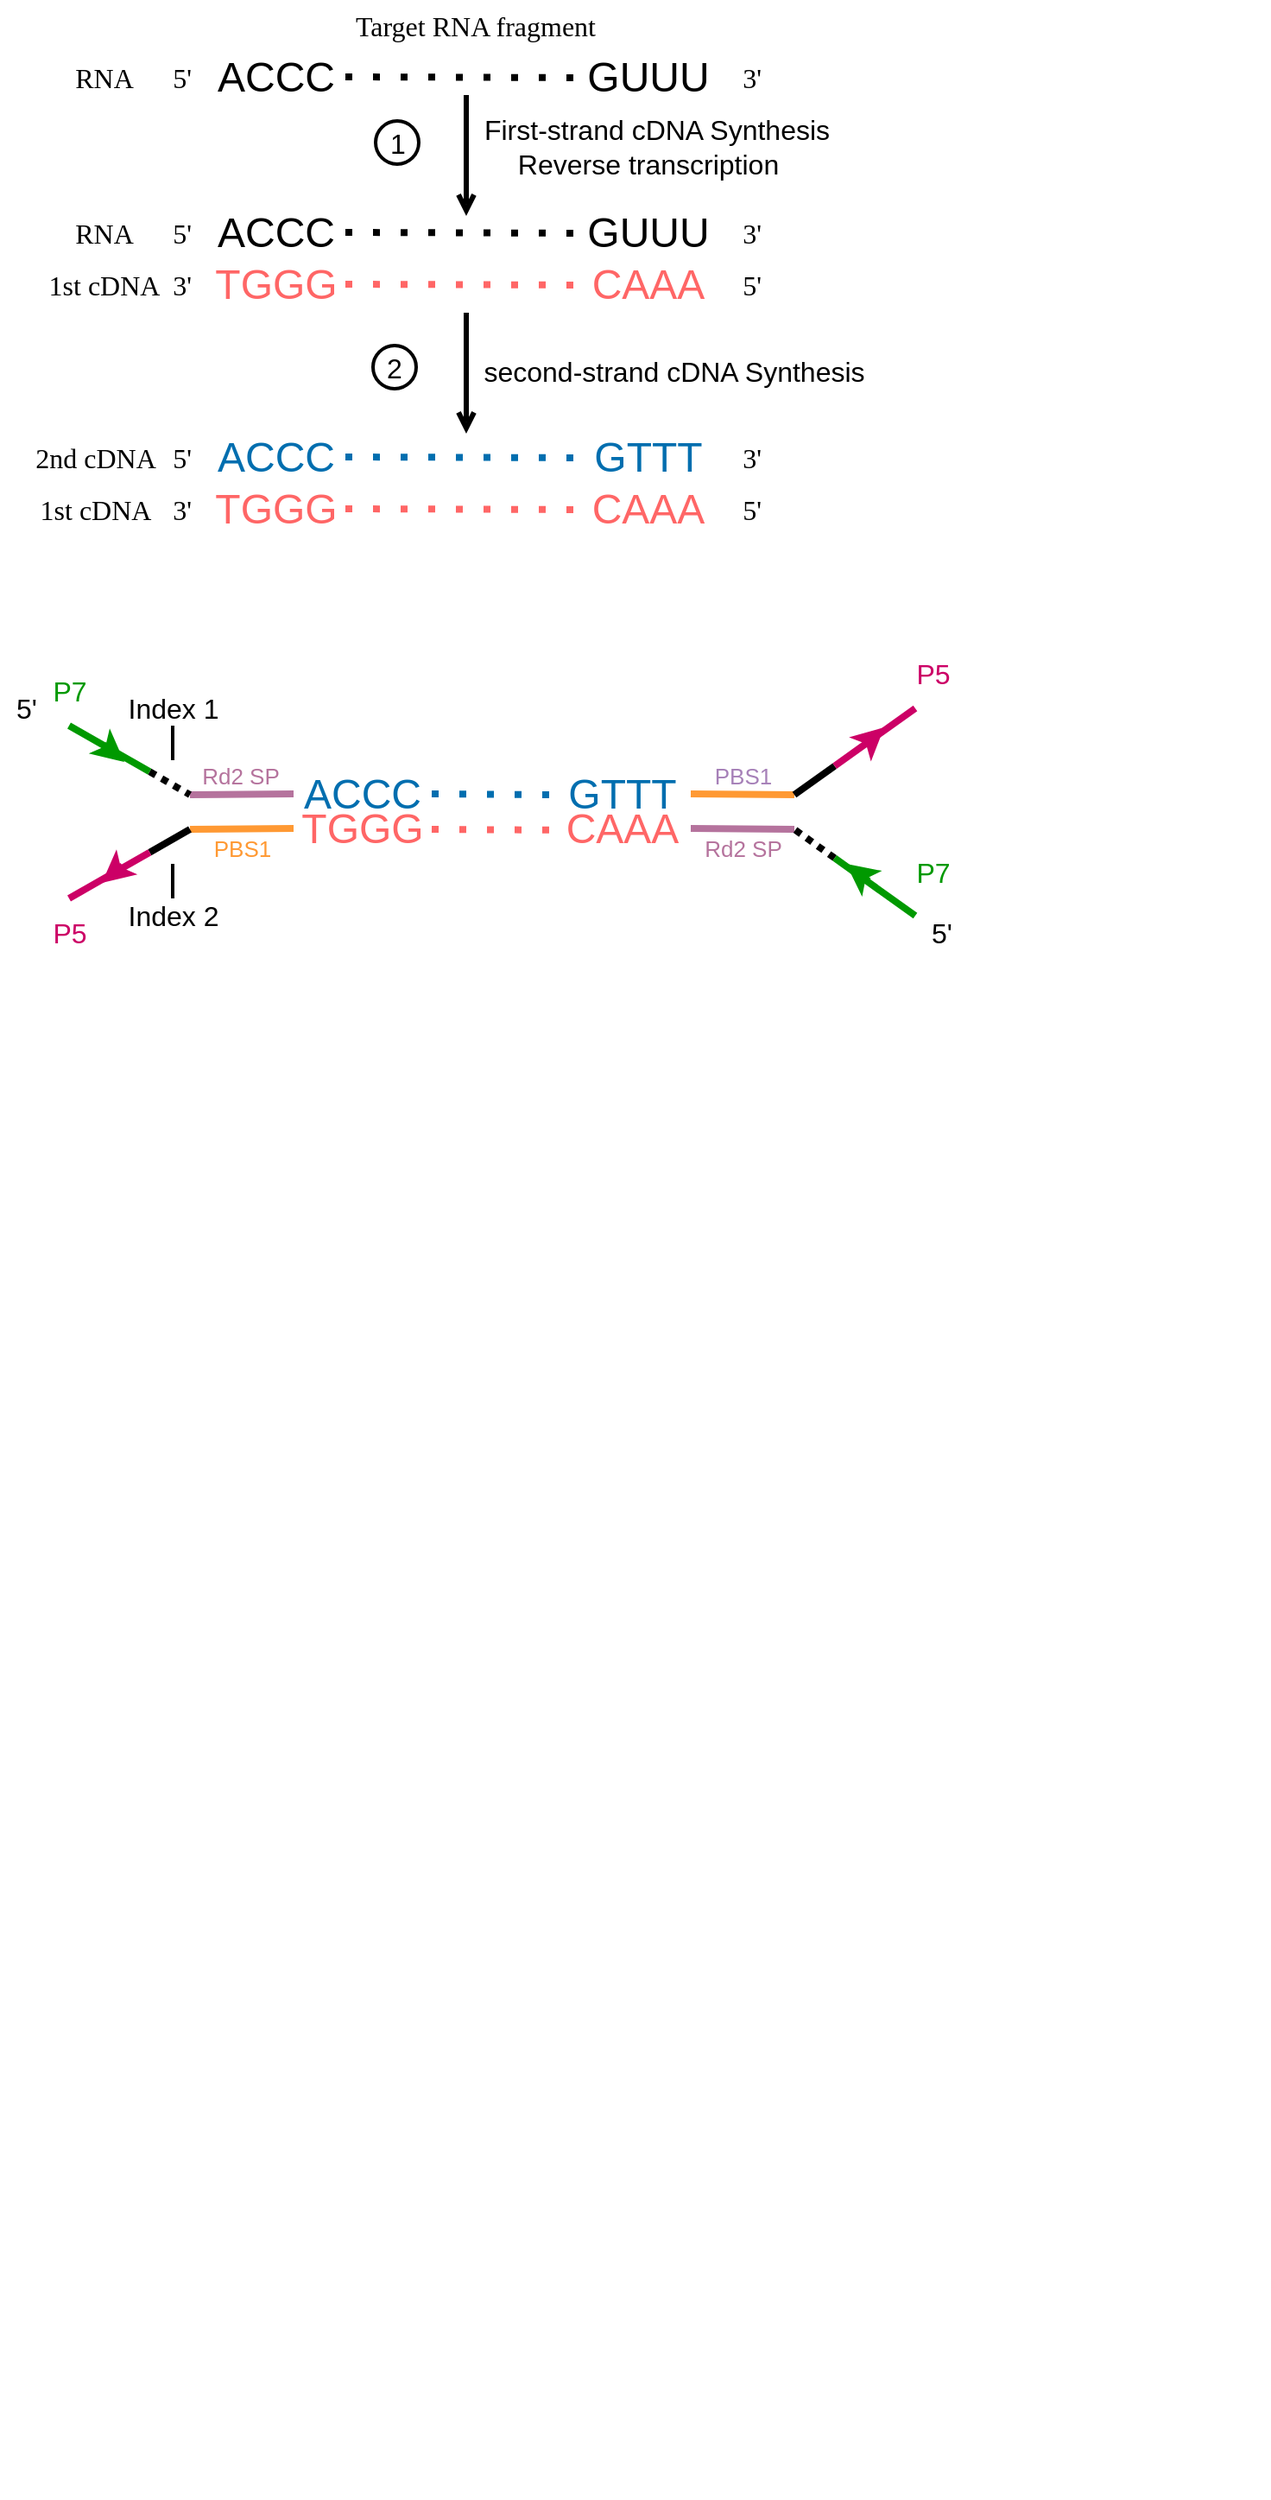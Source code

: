 <mxfile version="14.2.7" type="github">
  <diagram id="qpUF7cWEanEgtJ4Kv6Ic" name="Page-1">
    <mxGraphModel dx="770" dy="598" grid="1" gridSize="10" guides="1" tooltips="1" connect="1" arrows="1" fold="1" page="1" pageScale="1" pageWidth="1169" pageHeight="827" math="0" shadow="0">
      <root>
        <mxCell id="0" />
        <mxCell id="1" parent="0" />
        <mxCell id="okpHjbPYMbPtX3PwwOW8-1" value="" style="group" vertex="1" connectable="0" parent="1">
          <mxGeometry x="620" y="816" width="650" height="640" as="geometry" />
        </mxCell>
        <mxCell id="okpHjbPYMbPtX3PwwOW8-2" value="" style="group;labelBackgroundColor=#FFFFFF;labelBorderColor=#FFFFFF;" vertex="1" connectable="0" parent="okpHjbPYMbPtX3PwwOW8-1">
          <mxGeometry width="650" height="640" as="geometry" />
        </mxCell>
        <mxCell id="okpHjbPYMbPtX3PwwOW8-3" value="" style="group" vertex="1" connectable="0" parent="1">
          <mxGeometry x="580" y="740" width="630" height="280" as="geometry" />
        </mxCell>
        <mxCell id="okpHjbPYMbPtX3PwwOW8-59" value="" style="group" vertex="1" connectable="0" parent="1">
          <mxGeometry x="675" y="135" width="280" height="20" as="geometry" />
        </mxCell>
        <mxCell id="okpHjbPYMbPtX3PwwOW8-60" value="&lt;font style=&quot;font-size: 24px&quot;&gt;ACCC&lt;/font&gt;" style="text;html=1;strokeColor=none;fillColor=none;align=center;verticalAlign=middle;whiteSpace=wrap;rounded=0;" vertex="1" parent="okpHjbPYMbPtX3PwwOW8-59">
          <mxGeometry width="40" height="20" as="geometry" />
        </mxCell>
        <mxCell id="okpHjbPYMbPtX3PwwOW8-61" value="" style="endArrow=none;dashed=1;html=1;dashPattern=1 3;strokeWidth=4;" edge="1" parent="okpHjbPYMbPtX3PwwOW8-59">
          <mxGeometry width="50" height="50" relative="1" as="geometry">
            <mxPoint x="60" y="9.5" as="sourcePoint" />
            <mxPoint x="200" y="10" as="targetPoint" />
          </mxGeometry>
        </mxCell>
        <mxCell id="okpHjbPYMbPtX3PwwOW8-62" value="&lt;font style=&quot;font-size: 24px&quot;&gt;GUUU&lt;/font&gt;" style="text;html=1;align=center;verticalAlign=middle;resizable=0;points=[];autosize=1;" vertex="1" parent="okpHjbPYMbPtX3PwwOW8-59">
          <mxGeometry x="190" width="90" height="20" as="geometry" />
        </mxCell>
        <mxCell id="okpHjbPYMbPtX3PwwOW8-63" value="" style="group" vertex="1" connectable="0" parent="1">
          <mxGeometry x="675" y="165" width="280" height="20" as="geometry" />
        </mxCell>
        <mxCell id="okpHjbPYMbPtX3PwwOW8-64" value="&lt;font size=&quot;5&quot; color=&quot;#ff6666&quot;&gt;TGGG&lt;/font&gt;" style="text;html=1;strokeColor=none;fillColor=none;align=center;verticalAlign=middle;whiteSpace=wrap;rounded=0;" vertex="1" parent="okpHjbPYMbPtX3PwwOW8-63">
          <mxGeometry width="40" height="20" as="geometry" />
        </mxCell>
        <mxCell id="okpHjbPYMbPtX3PwwOW8-65" value="" style="endArrow=none;dashed=1;html=1;dashPattern=1 3;strokeWidth=4;strokeColor=#FF6666;" edge="1" parent="okpHjbPYMbPtX3PwwOW8-63">
          <mxGeometry width="50" height="50" relative="1" as="geometry">
            <mxPoint x="60" y="9.5" as="sourcePoint" />
            <mxPoint x="200" y="10" as="targetPoint" />
          </mxGeometry>
        </mxCell>
        <mxCell id="okpHjbPYMbPtX3PwwOW8-66" value="&lt;font style=&quot;font-size: 24px&quot; color=&quot;#ff6666&quot;&gt;CAAA&lt;/font&gt;" style="text;html=1;align=center;verticalAlign=middle;resizable=0;points=[];autosize=1;" vertex="1" parent="okpHjbPYMbPtX3PwwOW8-63">
          <mxGeometry x="195" width="80" height="20" as="geometry" />
        </mxCell>
        <mxCell id="okpHjbPYMbPtX3PwwOW8-67" value="" style="group" vertex="1" connectable="0" parent="1">
          <mxGeometry x="675" y="45" width="280" height="20" as="geometry" />
        </mxCell>
        <mxCell id="okpHjbPYMbPtX3PwwOW8-68" value="&lt;font style=&quot;font-size: 24px&quot;&gt;ACCC&lt;/font&gt;" style="text;html=1;strokeColor=none;fillColor=none;align=center;verticalAlign=middle;whiteSpace=wrap;rounded=0;" vertex="1" parent="okpHjbPYMbPtX3PwwOW8-67">
          <mxGeometry width="40" height="20" as="geometry" />
        </mxCell>
        <mxCell id="okpHjbPYMbPtX3PwwOW8-69" value="" style="endArrow=none;dashed=1;html=1;dashPattern=1 3;strokeWidth=4;" edge="1" parent="okpHjbPYMbPtX3PwwOW8-67">
          <mxGeometry width="50" height="50" relative="1" as="geometry">
            <mxPoint x="60" y="9.5" as="sourcePoint" />
            <mxPoint x="200" y="10" as="targetPoint" />
          </mxGeometry>
        </mxCell>
        <mxCell id="okpHjbPYMbPtX3PwwOW8-70" value="&lt;font style=&quot;font-size: 24px&quot;&gt;GUUU&lt;/font&gt;" style="text;html=1;align=center;verticalAlign=middle;resizable=0;points=[];autosize=1;" vertex="1" parent="okpHjbPYMbPtX3PwwOW8-67">
          <mxGeometry x="190" width="90" height="20" as="geometry" />
        </mxCell>
        <mxCell id="okpHjbPYMbPtX3PwwOW8-71" value="&lt;font style=&quot;font-size: 16px&quot; face=&quot;Georgia&quot;&gt;Target RNA fragment&lt;/font&gt;" style="text;html=1;align=center;verticalAlign=middle;resizable=0;points=[];autosize=1;fontSize=16;" vertex="1" parent="1">
          <mxGeometry x="725" y="10" width="170" height="30" as="geometry" />
        </mxCell>
        <mxCell id="okpHjbPYMbPtX3PwwOW8-72" value="" style="endArrow=open;html=1;strokeWidth=3;fillColor=#dae8fc;endFill=0;" edge="1" parent="1">
          <mxGeometry x="515" y="10" width="50" height="50" as="geometry">
            <mxPoint x="805" y="65" as="sourcePoint" />
            <mxPoint x="805" y="135" as="targetPoint" />
          </mxGeometry>
        </mxCell>
        <mxCell id="okpHjbPYMbPtX3PwwOW8-73" value="&lt;font face=&quot;Georgia&quot;&gt;RNA&lt;/font&gt;" style="text;html=1;align=center;verticalAlign=middle;resizable=0;points=[];autosize=1;fontSize=16;" vertex="1" parent="1">
          <mxGeometry x="570" y="40" width="50" height="30" as="geometry" />
        </mxCell>
        <mxCell id="okpHjbPYMbPtX3PwwOW8-74" value="&lt;font face=&quot;Georgia&quot;&gt;RNA&lt;/font&gt;" style="text;html=1;align=center;verticalAlign=middle;resizable=0;points=[];autosize=1;fontSize=16;" vertex="1" parent="1">
          <mxGeometry x="570" y="130" width="50" height="30" as="geometry" />
        </mxCell>
        <mxCell id="okpHjbPYMbPtX3PwwOW8-75" value="&lt;font face=&quot;Georgia&quot;&gt;1st cDNA&lt;/font&gt;" style="text;html=1;align=center;verticalAlign=middle;resizable=0;points=[];autosize=1;fontSize=16;" vertex="1" parent="1">
          <mxGeometry x="555" y="160" width="80" height="30" as="geometry" />
        </mxCell>
        <mxCell id="okpHjbPYMbPtX3PwwOW8-76" value="Reverse transcription" style="text;html=1;align=center;verticalAlign=middle;resizable=0;points=[];autosize=1;fontSize=16;" vertex="1" parent="1">
          <mxGeometry x="825" y="95" width="170" height="20" as="geometry" />
        </mxCell>
        <mxCell id="okpHjbPYMbPtX3PwwOW8-77" value="First-strand cDNA Synthesis" style="text;html=1;align=center;verticalAlign=middle;resizable=0;points=[];autosize=1;fontSize=16;" vertex="1" parent="1">
          <mxGeometry x="805" y="75" width="220" height="20" as="geometry" />
        </mxCell>
        <mxCell id="okpHjbPYMbPtX3PwwOW8-78" value="" style="endArrow=open;html=1;strokeWidth=3;fillColor=#dae8fc;endFill=0;" edge="1" parent="1">
          <mxGeometry x="515" y="10" width="50" height="50" as="geometry">
            <mxPoint x="805" y="191" as="sourcePoint" />
            <mxPoint x="805" y="261" as="targetPoint" />
            <Array as="points">
              <mxPoint x="805" y="221" />
            </Array>
          </mxGeometry>
        </mxCell>
        <mxCell id="okpHjbPYMbPtX3PwwOW8-79" value="&lt;font face=&quot;Comic Sans MS&quot; style=&quot;font-size: 16px&quot;&gt;5&#39;&lt;/font&gt;" style="text;html=1;align=center;verticalAlign=middle;resizable=0;points=[];autosize=1;fontSize=16;" vertex="1" parent="1">
          <mxGeometry x="625" y="40" width="30" height="30" as="geometry" />
        </mxCell>
        <mxCell id="okpHjbPYMbPtX3PwwOW8-80" value="&lt;font face=&quot;Comic Sans MS&quot; style=&quot;font-size: 16px&quot;&gt;5&#39;&lt;/font&gt;" style="text;html=1;align=center;verticalAlign=middle;resizable=0;points=[];autosize=1;fontSize=16;" vertex="1" parent="1">
          <mxGeometry x="625" y="130" width="30" height="30" as="geometry" />
        </mxCell>
        <mxCell id="okpHjbPYMbPtX3PwwOW8-81" value="&lt;font face=&quot;Comic Sans MS&quot; style=&quot;font-size: 16px&quot;&gt;3&#39;&lt;/font&gt;" style="text;html=1;align=center;verticalAlign=middle;resizable=0;points=[];autosize=1;fontSize=16;" vertex="1" parent="1">
          <mxGeometry x="625" y="160" width="30" height="30" as="geometry" />
        </mxCell>
        <mxCell id="okpHjbPYMbPtX3PwwOW8-82" value="&lt;font face=&quot;Comic Sans MS&quot; style=&quot;font-size: 16px&quot;&gt;3&#39;&lt;/font&gt;" style="text;html=1;align=center;verticalAlign=middle;resizable=0;points=[];autosize=1;fontSize=16;" vertex="1" parent="1">
          <mxGeometry x="955" y="40" width="30" height="30" as="geometry" />
        </mxCell>
        <mxCell id="okpHjbPYMbPtX3PwwOW8-83" value="&lt;font face=&quot;Comic Sans MS&quot; style=&quot;font-size: 16px&quot;&gt;3&#39;&lt;/font&gt;" style="text;html=1;align=center;verticalAlign=middle;resizable=0;points=[];autosize=1;fontSize=16;" vertex="1" parent="1">
          <mxGeometry x="955" y="130" width="30" height="30" as="geometry" />
        </mxCell>
        <mxCell id="okpHjbPYMbPtX3PwwOW8-84" value="&lt;font face=&quot;Comic Sans MS&quot; style=&quot;font-size: 16px&quot;&gt;5&#39;&lt;/font&gt;" style="text;html=1;align=center;verticalAlign=middle;resizable=0;points=[];autosize=1;fontSize=16;" vertex="1" parent="1">
          <mxGeometry x="955" y="160" width="30" height="30" as="geometry" />
        </mxCell>
        <mxCell id="okpHjbPYMbPtX3PwwOW8-85" value="second-strand cDNA Synthesis" style="text;html=1;align=center;verticalAlign=middle;resizable=0;points=[];autosize=1;fontSize=16;" vertex="1" parent="1">
          <mxGeometry x="805" y="215" width="240" height="20" as="geometry" />
        </mxCell>
        <mxCell id="okpHjbPYMbPtX3PwwOW8-87" value="" style="group" vertex="1" connectable="0" parent="1">
          <mxGeometry x="535" y="390" width="560" height="170" as="geometry" />
        </mxCell>
        <mxCell id="okpHjbPYMbPtX3PwwOW8-88" value="" style="group" vertex="1" connectable="0" parent="okpHjbPYMbPtX3PwwOW8-87">
          <mxGeometry x="190" y="70" width="280" height="20" as="geometry" />
        </mxCell>
        <mxCell id="okpHjbPYMbPtX3PwwOW8-89" value="&lt;font size=&quot;5&quot; color=&quot;#006eaf&quot;&gt;ACCC&lt;/font&gt;" style="text;html=1;strokeColor=none;fillColor=none;align=center;verticalAlign=middle;whiteSpace=wrap;rounded=0;" vertex="1" parent="okpHjbPYMbPtX3PwwOW8-88">
          <mxGeometry width="40" height="20" as="geometry" />
        </mxCell>
        <mxCell id="okpHjbPYMbPtX3PwwOW8-90" value="" style="endArrow=none;dashed=1;html=1;dashPattern=1 3;strokeWidth=4;fillColor=#1ba1e2;strokeColor=#006EAF;" edge="1" parent="okpHjbPYMbPtX3PwwOW8-88">
          <mxGeometry width="50" height="50" relative="1" as="geometry">
            <mxPoint x="60" y="9.5" as="sourcePoint" />
            <mxPoint x="130" y="10" as="targetPoint" />
          </mxGeometry>
        </mxCell>
        <mxCell id="okpHjbPYMbPtX3PwwOW8-91" value="&lt;font style=&quot;font-size: 24px&quot; color=&quot;#006eaf&quot;&gt;GTTT&lt;/font&gt;" style="text;html=1;align=center;verticalAlign=middle;resizable=0;points=[];autosize=1;" vertex="1" parent="okpHjbPYMbPtX3PwwOW8-88">
          <mxGeometry x="130" width="80" height="20" as="geometry" />
        </mxCell>
        <mxCell id="okpHjbPYMbPtX3PwwOW8-92" value="" style="endArrow=none;html=1;strokeWidth=4;fontSize=16;strokeColor=#FF9933;" edge="1" parent="okpHjbPYMbPtX3PwwOW8-88">
          <mxGeometry width="50" height="50" relative="1" as="geometry">
            <mxPoint x="210" y="9.5" as="sourcePoint" />
            <mxPoint x="270" y="10" as="targetPoint" />
          </mxGeometry>
        </mxCell>
        <mxCell id="okpHjbPYMbPtX3PwwOW8-93" value="" style="endArrow=none;html=1;strokeWidth=4;fontSize=16;fillColor=#fa6800;strokeColor=#B5739D;" edge="1" parent="okpHjbPYMbPtX3PwwOW8-87">
          <mxGeometry width="50" height="50" relative="1" as="geometry">
            <mxPoint x="110" y="80" as="sourcePoint" />
            <mxPoint x="170" y="79.5" as="targetPoint" />
          </mxGeometry>
        </mxCell>
        <mxCell id="okpHjbPYMbPtX3PwwOW8-94" value="" style="endArrow=none;html=1;strokeWidth=4;fontSize=16;strokeColor=#FF9933;" edge="1" parent="okpHjbPYMbPtX3PwwOW8-87">
          <mxGeometry width="50" height="50" relative="1" as="geometry">
            <mxPoint x="110" y="100" as="sourcePoint" />
            <mxPoint x="170" y="99.5" as="targetPoint" />
          </mxGeometry>
        </mxCell>
        <mxCell id="okpHjbPYMbPtX3PwwOW8-95" value="&lt;font style=&quot;font-size: 24px&quot; color=&quot;#ff6666&quot;&gt;CAAA&lt;/font&gt;" style="text;html=1;align=center;verticalAlign=middle;resizable=0;points=[];autosize=1;" vertex="1" parent="okpHjbPYMbPtX3PwwOW8-87">
          <mxGeometry x="320" y="90" width="80" height="20" as="geometry" />
        </mxCell>
        <mxCell id="okpHjbPYMbPtX3PwwOW8-96" value="" style="endArrow=none;dashed=1;html=1;dashPattern=1 3;strokeWidth=4;strokeColor=#FF6666;" edge="1" parent="okpHjbPYMbPtX3PwwOW8-87">
          <mxGeometry width="50" height="50" relative="1" as="geometry">
            <mxPoint x="250" y="100" as="sourcePoint" />
            <mxPoint x="330" y="100.5" as="targetPoint" />
          </mxGeometry>
        </mxCell>
        <mxCell id="okpHjbPYMbPtX3PwwOW8-97" value="&lt;font size=&quot;5&quot; color=&quot;#ff6666&quot;&gt;TGGG&lt;/font&gt;" style="text;html=1;strokeColor=none;fillColor=none;align=center;verticalAlign=middle;whiteSpace=wrap;rounded=0;" vertex="1" parent="okpHjbPYMbPtX3PwwOW8-87">
          <mxGeometry x="190" y="90" width="40" height="20" as="geometry" />
        </mxCell>
        <mxCell id="okpHjbPYMbPtX3PwwOW8-98" value="" style="endArrow=none;html=1;strokeWidth=4;fontSize=16;fillColor=#fa6800;strokeColor=#B5739D;" edge="1" parent="okpHjbPYMbPtX3PwwOW8-87">
          <mxGeometry width="50" height="50" relative="1" as="geometry">
            <mxPoint x="400" y="99.5" as="sourcePoint" />
            <mxPoint x="460" y="100" as="targetPoint" />
          </mxGeometry>
        </mxCell>
        <mxCell id="okpHjbPYMbPtX3PwwOW8-99" value="" style="group" vertex="1" connectable="0" parent="okpHjbPYMbPtX3PwwOW8-87">
          <mxGeometry x="460" y="100" width="70" height="50" as="geometry" />
        </mxCell>
        <mxCell id="okpHjbPYMbPtX3PwwOW8-100" value="" style="endArrow=none;dashed=1;html=1;strokeColor=#000000;strokeWidth=4;fontSize=16;dashPattern=1 1;" edge="1" parent="okpHjbPYMbPtX3PwwOW8-99">
          <mxGeometry width="50" height="50" relative="1" as="geometry">
            <mxPoint x="23.333" y="16.667" as="sourcePoint" />
            <mxPoint as="targetPoint" />
          </mxGeometry>
        </mxCell>
        <mxCell id="okpHjbPYMbPtX3PwwOW8-101" value="" style="endArrow=none;html=1;strokeWidth=4;fontSize=16;strokeColor=#009900;" edge="1" parent="okpHjbPYMbPtX3PwwOW8-99">
          <mxGeometry width="50" height="50" relative="1" as="geometry">
            <mxPoint x="70" y="50" as="sourcePoint" />
            <mxPoint x="23.333" y="16.667" as="targetPoint" />
          </mxGeometry>
        </mxCell>
        <mxCell id="okpHjbPYMbPtX3PwwOW8-102" value="" style="endArrow=classic;html=1;strokeWidth=4;strokeColor=#009900;" edge="1" parent="okpHjbPYMbPtX3PwwOW8-99">
          <mxGeometry width="50" height="50" relative="1" as="geometry">
            <mxPoint x="43" y="30" as="sourcePoint" />
            <mxPoint x="30" y="20" as="targetPoint" />
          </mxGeometry>
        </mxCell>
        <mxCell id="okpHjbPYMbPtX3PwwOW8-103" value="" style="group" vertex="1" connectable="0" parent="okpHjbPYMbPtX3PwwOW8-87">
          <mxGeometry x="460" y="30" width="70" height="65" as="geometry" />
        </mxCell>
        <mxCell id="okpHjbPYMbPtX3PwwOW8-104" value="" style="endArrow=none;html=1;strokeWidth=4;fontSize=16;fillColor=#e3c800;" edge="1" parent="okpHjbPYMbPtX3PwwOW8-103">
          <mxGeometry width="50" height="50" relative="1" as="geometry">
            <mxPoint x="23.333" y="33.333" as="sourcePoint" />
            <mxPoint y="50" as="targetPoint" />
          </mxGeometry>
        </mxCell>
        <mxCell id="okpHjbPYMbPtX3PwwOW8-105" value="" style="endArrow=none;html=1;strokeWidth=4;fontSize=16;fillColor=#60a917;rounded=1;strokeColor=#CC0066;" edge="1" parent="okpHjbPYMbPtX3PwwOW8-103">
          <mxGeometry width="50" height="50" relative="1" as="geometry">
            <mxPoint x="23.333" y="33.333" as="sourcePoint" />
            <mxPoint x="70" as="targetPoint" />
          </mxGeometry>
        </mxCell>
        <mxCell id="okpHjbPYMbPtX3PwwOW8-106" value="" style="endArrow=classic;html=1;strokeWidth=4;strokeColor=#CC0066;" edge="1" parent="okpHjbPYMbPtX3PwwOW8-103">
          <mxGeometry width="50" height="50" relative="1" as="geometry">
            <mxPoint x="41" y="21" as="sourcePoint" />
            <mxPoint x="52" y="11" as="targetPoint" />
          </mxGeometry>
        </mxCell>
        <mxCell id="okpHjbPYMbPtX3PwwOW8-107" value="" style="group;strokeWidth=2;" vertex="1" connectable="0" parent="okpHjbPYMbPtX3PwwOW8-87">
          <mxGeometry x="40" y="40" width="70" height="40" as="geometry" />
        </mxCell>
        <mxCell id="okpHjbPYMbPtX3PwwOW8-108" value="" style="endArrow=none;dashed=1;html=1;strokeColor=#000000;strokeWidth=4;fontSize=16;dashPattern=1 1;" edge="1" parent="okpHjbPYMbPtX3PwwOW8-107">
          <mxGeometry width="50" height="50" relative="1" as="geometry">
            <mxPoint x="46.667" y="26.667" as="sourcePoint" />
            <mxPoint x="70" y="40" as="targetPoint" />
          </mxGeometry>
        </mxCell>
        <mxCell id="okpHjbPYMbPtX3PwwOW8-109" value="" style="endArrow=none;html=1;strokeWidth=4;fontSize=16;strokeColor=#009900;" edge="1" parent="okpHjbPYMbPtX3PwwOW8-107">
          <mxGeometry width="50" height="50" relative="1" as="geometry">
            <mxPoint as="sourcePoint" />
            <mxPoint x="46.667" y="26.667" as="targetPoint" />
          </mxGeometry>
        </mxCell>
        <mxCell id="okpHjbPYMbPtX3PwwOW8-110" value="" style="endArrow=none;html=1;strokeWidth=2;fontSize=16;" edge="1" parent="okpHjbPYMbPtX3PwwOW8-107">
          <mxGeometry width="50" height="50" relative="1" as="geometry">
            <mxPoint x="60" as="sourcePoint" />
            <mxPoint x="60" y="20" as="targetPoint" />
          </mxGeometry>
        </mxCell>
        <mxCell id="okpHjbPYMbPtX3PwwOW8-111" value="" style="endArrow=classic;html=1;strokeWidth=4;strokeColor=#009900;" edge="1" parent="okpHjbPYMbPtX3PwwOW8-107">
          <mxGeometry width="50" height="50" relative="1" as="geometry">
            <mxPoint x="20" y="11" as="sourcePoint" />
            <mxPoint x="32" y="21" as="targetPoint" />
          </mxGeometry>
        </mxCell>
        <mxCell id="okpHjbPYMbPtX3PwwOW8-112" value="" style="group;strokeWidth=2;" vertex="1" connectable="0" parent="okpHjbPYMbPtX3PwwOW8-87">
          <mxGeometry x="40" y="100" width="70" height="40" as="geometry" />
        </mxCell>
        <mxCell id="okpHjbPYMbPtX3PwwOW8-113" value="" style="endArrow=none;html=1;strokeWidth=4;fontSize=16;fillColor=#e3c800;" edge="1" parent="okpHjbPYMbPtX3PwwOW8-112">
          <mxGeometry width="50" height="50" relative="1" as="geometry">
            <mxPoint x="46.667" y="13.333" as="sourcePoint" />
            <mxPoint x="70" as="targetPoint" />
          </mxGeometry>
        </mxCell>
        <mxCell id="okpHjbPYMbPtX3PwwOW8-114" value="" style="endArrow=none;html=1;strokeWidth=4;fontSize=16;strokeColor=#CC0066;" edge="1" parent="okpHjbPYMbPtX3PwwOW8-112">
          <mxGeometry width="50" height="50" relative="1" as="geometry">
            <mxPoint x="46.667" y="13.333" as="sourcePoint" />
            <mxPoint y="40" as="targetPoint" />
          </mxGeometry>
        </mxCell>
        <mxCell id="okpHjbPYMbPtX3PwwOW8-115" value="" style="endArrow=classic;html=1;strokeWidth=4;strokeColor=#CC0066;" edge="1" parent="okpHjbPYMbPtX3PwwOW8-112">
          <mxGeometry width="50" height="50" relative="1" as="geometry">
            <mxPoint x="31" y="21" as="sourcePoint" />
            <mxPoint x="19" y="31" as="targetPoint" />
          </mxGeometry>
        </mxCell>
        <mxCell id="okpHjbPYMbPtX3PwwOW8-116" value="&lt;font style=&quot;font-size: 13px ; background-color: rgb(255 , 255 , 255)&quot; color=&quot;#b5739d&quot;&gt;Rd2 SP&lt;/font&gt;" style="text;html=1;align=center;verticalAlign=middle;resizable=0;points=[];autosize=1;fontSize=16;" vertex="1" parent="okpHjbPYMbPtX3PwwOW8-87">
          <mxGeometry x="109" y="58" width="60" height="20" as="geometry" />
        </mxCell>
        <mxCell id="okpHjbPYMbPtX3PwwOW8-117" value="&lt;font size=&quot;2&quot; color=&quot;#b5739d&quot;&gt;&lt;span&gt;Rd2 SP&lt;/span&gt;&lt;/font&gt;" style="text;html=1;align=center;verticalAlign=middle;resizable=0;points=[];autosize=1;fontSize=16;" vertex="1" parent="okpHjbPYMbPtX3PwwOW8-87">
          <mxGeometry x="400" y="100" width="60" height="20" as="geometry" />
        </mxCell>
        <mxCell id="okpHjbPYMbPtX3PwwOW8-118" value="&lt;font style=&quot;font-size: 13px&quot; color=&quot;#ff9933&quot;&gt;PBS1&lt;/font&gt;" style="text;html=1;align=center;verticalAlign=middle;resizable=0;points=[];autosize=1;fontSize=16;" vertex="1" parent="okpHjbPYMbPtX3PwwOW8-87">
          <mxGeometry x="115" y="100" width="50" height="20" as="geometry" />
        </mxCell>
        <mxCell id="okpHjbPYMbPtX3PwwOW8-119" value="&lt;font style=&quot;font-size: 13px&quot; color=&quot;#a680b8&quot;&gt;PBS1&lt;/font&gt;" style="text;html=1;align=center;verticalAlign=middle;resizable=0;points=[];autosize=1;fontSize=16;" vertex="1" parent="okpHjbPYMbPtX3PwwOW8-87">
          <mxGeometry x="405" y="58" width="50" height="20" as="geometry" />
        </mxCell>
        <mxCell id="okpHjbPYMbPtX3PwwOW8-120" value="" style="endArrow=none;html=1;strokeWidth=2;fontSize=16;" edge="1" parent="okpHjbPYMbPtX3PwwOW8-87">
          <mxGeometry width="50" height="50" relative="1" as="geometry">
            <mxPoint x="100" y="120" as="sourcePoint" />
            <mxPoint x="100" y="140" as="targetPoint" />
          </mxGeometry>
        </mxCell>
        <mxCell id="okpHjbPYMbPtX3PwwOW8-121" value="&lt;font style=&quot;font-size: 16px&quot;&gt;Index 1&lt;/font&gt;" style="text;html=1;align=center;verticalAlign=middle;resizable=0;points=[];autosize=1;fontSize=16;" vertex="1" parent="okpHjbPYMbPtX3PwwOW8-87">
          <mxGeometry x="65" y="20" width="70" height="20" as="geometry" />
        </mxCell>
        <mxCell id="okpHjbPYMbPtX3PwwOW8-122" value="&lt;font style=&quot;font-size: 16px&quot;&gt;Index 2&lt;/font&gt;" style="text;html=1;align=center;verticalAlign=middle;resizable=0;points=[];autosize=1;fontSize=16;" vertex="1" parent="okpHjbPYMbPtX3PwwOW8-87">
          <mxGeometry x="65" y="140" width="70" height="20" as="geometry" />
        </mxCell>
        <mxCell id="okpHjbPYMbPtX3PwwOW8-123" value="&lt;font color=&quot;#009900&quot;&gt;P7&lt;/font&gt;" style="text;html=1;align=center;verticalAlign=middle;resizable=0;points=[];autosize=1;fontSize=16;" vertex="1" parent="okpHjbPYMbPtX3PwwOW8-87">
          <mxGeometry x="20" y="10" width="40" height="20" as="geometry" />
        </mxCell>
        <mxCell id="okpHjbPYMbPtX3PwwOW8-124" value="&lt;font color=&quot;#cc0066&quot;&gt;P5&lt;/font&gt;" style="text;html=1;align=center;verticalAlign=middle;resizable=0;points=[];autosize=1;fontSize=16;" vertex="1" parent="okpHjbPYMbPtX3PwwOW8-87">
          <mxGeometry x="20" y="150" width="40" height="20" as="geometry" />
        </mxCell>
        <mxCell id="okpHjbPYMbPtX3PwwOW8-125" value="5&#39;" style="text;html=1;align=center;verticalAlign=middle;resizable=0;points=[];autosize=1;fontSize=16;" vertex="1" parent="okpHjbPYMbPtX3PwwOW8-87">
          <mxGeometry y="20" width="30" height="20" as="geometry" />
        </mxCell>
        <mxCell id="okpHjbPYMbPtX3PwwOW8-126" value="5&#39;" style="text;html=1;align=center;verticalAlign=middle;resizable=0;points=[];autosize=1;fontSize=16;" vertex="1" parent="okpHjbPYMbPtX3PwwOW8-87">
          <mxGeometry x="530" y="150" width="30" height="20" as="geometry" />
        </mxCell>
        <mxCell id="okpHjbPYMbPtX3PwwOW8-127" value="&lt;font color=&quot;#cc0066&quot;&gt;P5&lt;/font&gt;" style="text;html=1;align=center;verticalAlign=middle;resizable=0;points=[];autosize=1;fontSize=16;" vertex="1" parent="okpHjbPYMbPtX3PwwOW8-87">
          <mxGeometry x="520" width="40" height="20" as="geometry" />
        </mxCell>
        <mxCell id="okpHjbPYMbPtX3PwwOW8-132" value="&lt;span&gt;&lt;font color=&quot;#009900&quot;&gt;P7&lt;/font&gt;&lt;/span&gt;" style="text;html=1;align=center;verticalAlign=middle;resizable=0;points=[];autosize=1;fontSize=16;" vertex="1" parent="okpHjbPYMbPtX3PwwOW8-87">
          <mxGeometry x="520" y="115" width="40" height="20" as="geometry" />
        </mxCell>
        <mxCell id="okpHjbPYMbPtX3PwwOW8-133" value="" style="group" vertex="1" connectable="0" parent="1">
          <mxGeometry x="545" y="260" width="440" height="60" as="geometry" />
        </mxCell>
        <mxCell id="okpHjbPYMbPtX3PwwOW8-134" value="" style="group" vertex="1" connectable="0" parent="okpHjbPYMbPtX3PwwOW8-133">
          <mxGeometry x="130" y="35" width="280" height="20" as="geometry" />
        </mxCell>
        <mxCell id="okpHjbPYMbPtX3PwwOW8-135" value="&lt;font size=&quot;5&quot; color=&quot;#ff6666&quot;&gt;TGGG&lt;/font&gt;" style="text;html=1;strokeColor=none;fillColor=none;align=center;verticalAlign=middle;whiteSpace=wrap;rounded=0;" vertex="1" parent="okpHjbPYMbPtX3PwwOW8-134">
          <mxGeometry width="40" height="20" as="geometry" />
        </mxCell>
        <mxCell id="okpHjbPYMbPtX3PwwOW8-136" value="" style="endArrow=none;dashed=1;html=1;dashPattern=1 3;strokeWidth=4;strokeColor=#FF6666;" edge="1" parent="okpHjbPYMbPtX3PwwOW8-134">
          <mxGeometry width="50" height="50" relative="1" as="geometry">
            <mxPoint x="60" y="9.5" as="sourcePoint" />
            <mxPoint x="200" y="10" as="targetPoint" />
          </mxGeometry>
        </mxCell>
        <mxCell id="okpHjbPYMbPtX3PwwOW8-137" value="&lt;font style=&quot;font-size: 24px&quot; color=&quot;#ff6666&quot;&gt;CAAA&lt;/font&gt;" style="text;html=1;align=center;verticalAlign=middle;resizable=0;points=[];autosize=1;" vertex="1" parent="okpHjbPYMbPtX3PwwOW8-134">
          <mxGeometry x="195" width="80" height="20" as="geometry" />
        </mxCell>
        <mxCell id="okpHjbPYMbPtX3PwwOW8-138" value="" style="group" vertex="1" connectable="0" parent="okpHjbPYMbPtX3PwwOW8-133">
          <mxGeometry x="130" y="5" width="280" height="20" as="geometry" />
        </mxCell>
        <mxCell id="okpHjbPYMbPtX3PwwOW8-139" value="&lt;font size=&quot;5&quot; color=&quot;#006eaf&quot;&gt;ACCC&lt;/font&gt;" style="text;html=1;strokeColor=none;fillColor=none;align=center;verticalAlign=middle;whiteSpace=wrap;rounded=0;" vertex="1" parent="okpHjbPYMbPtX3PwwOW8-138">
          <mxGeometry width="40" height="20" as="geometry" />
        </mxCell>
        <mxCell id="okpHjbPYMbPtX3PwwOW8-140" value="" style="endArrow=none;dashed=1;html=1;dashPattern=1 3;strokeWidth=4;fillColor=#1ba1e2;strokeColor=#006EAF;" edge="1" parent="okpHjbPYMbPtX3PwwOW8-138">
          <mxGeometry width="50" height="50" relative="1" as="geometry">
            <mxPoint x="60" y="9.5" as="sourcePoint" />
            <mxPoint x="200" y="10" as="targetPoint" />
          </mxGeometry>
        </mxCell>
        <mxCell id="okpHjbPYMbPtX3PwwOW8-141" value="&lt;font style=&quot;font-size: 24px&quot; color=&quot;#006eaf&quot;&gt;GTTT&lt;/font&gt;" style="text;html=1;align=center;verticalAlign=middle;resizable=0;points=[];autosize=1;" vertex="1" parent="okpHjbPYMbPtX3PwwOW8-138">
          <mxGeometry x="195" width="80" height="20" as="geometry" />
        </mxCell>
        <mxCell id="okpHjbPYMbPtX3PwwOW8-142" value="&lt;font face=&quot;Comic Sans MS&quot; style=&quot;font-size: 16px&quot;&gt;5&#39;&lt;/font&gt;" style="text;html=1;align=center;verticalAlign=middle;resizable=0;points=[];autosize=1;fontSize=16;" vertex="1" parent="okpHjbPYMbPtX3PwwOW8-133">
          <mxGeometry x="80" width="30" height="30" as="geometry" />
        </mxCell>
        <mxCell id="okpHjbPYMbPtX3PwwOW8-143" value="&lt;font face=&quot;Comic Sans MS&quot; style=&quot;font-size: 16px&quot;&gt;5&#39;&lt;/font&gt;" style="text;html=1;align=center;verticalAlign=middle;resizable=0;points=[];autosize=1;fontSize=16;" vertex="1" parent="okpHjbPYMbPtX3PwwOW8-133">
          <mxGeometry x="410" y="30" width="30" height="30" as="geometry" />
        </mxCell>
        <mxCell id="okpHjbPYMbPtX3PwwOW8-144" value="&lt;font face=&quot;Comic Sans MS&quot; style=&quot;font-size: 16px&quot;&gt;3&#39;&lt;/font&gt;" style="text;html=1;align=center;verticalAlign=middle;resizable=0;points=[];autosize=1;fontSize=16;" vertex="1" parent="okpHjbPYMbPtX3PwwOW8-133">
          <mxGeometry x="410" width="30" height="30" as="geometry" />
        </mxCell>
        <mxCell id="okpHjbPYMbPtX3PwwOW8-145" value="&lt;font face=&quot;Comic Sans MS&quot; style=&quot;font-size: 16px&quot;&gt;3&#39;&lt;/font&gt;" style="text;html=1;align=center;verticalAlign=middle;resizable=0;points=[];autosize=1;fontSize=16;" vertex="1" parent="okpHjbPYMbPtX3PwwOW8-133">
          <mxGeometry x="80" y="30" width="30" height="30" as="geometry" />
        </mxCell>
        <mxCell id="okpHjbPYMbPtX3PwwOW8-146" value="&lt;font face=&quot;Georgia&quot;&gt;1st cDNA&lt;/font&gt;" style="text;html=1;align=center;verticalAlign=middle;resizable=0;points=[];autosize=1;fontSize=16;" vertex="1" parent="okpHjbPYMbPtX3PwwOW8-133">
          <mxGeometry x="5" y="30" width="80" height="30" as="geometry" />
        </mxCell>
        <mxCell id="okpHjbPYMbPtX3PwwOW8-147" value="&lt;font face=&quot;Georgia&quot;&gt;2nd cDNA&lt;/font&gt;" style="text;html=1;align=center;verticalAlign=middle;resizable=0;points=[];autosize=1;fontSize=16;" vertex="1" parent="okpHjbPYMbPtX3PwwOW8-133">
          <mxGeometry width="90" height="30" as="geometry" />
        </mxCell>
        <mxCell id="okpHjbPYMbPtX3PwwOW8-149" value="1" style="ellipse;whiteSpace=wrap;html=1;aspect=fixed;strokeWidth=2;fontSize=16;" vertex="1" parent="1">
          <mxGeometry x="752.5" y="80" width="25" height="25" as="geometry" />
        </mxCell>
        <mxCell id="okpHjbPYMbPtX3PwwOW8-150" value="2" style="ellipse;whiteSpace=wrap;html=1;aspect=fixed;strokeWidth=2;fontSize=16;" vertex="1" parent="1">
          <mxGeometry x="751" y="210" width="25" height="25" as="geometry" />
        </mxCell>
      </root>
    </mxGraphModel>
  </diagram>
</mxfile>
